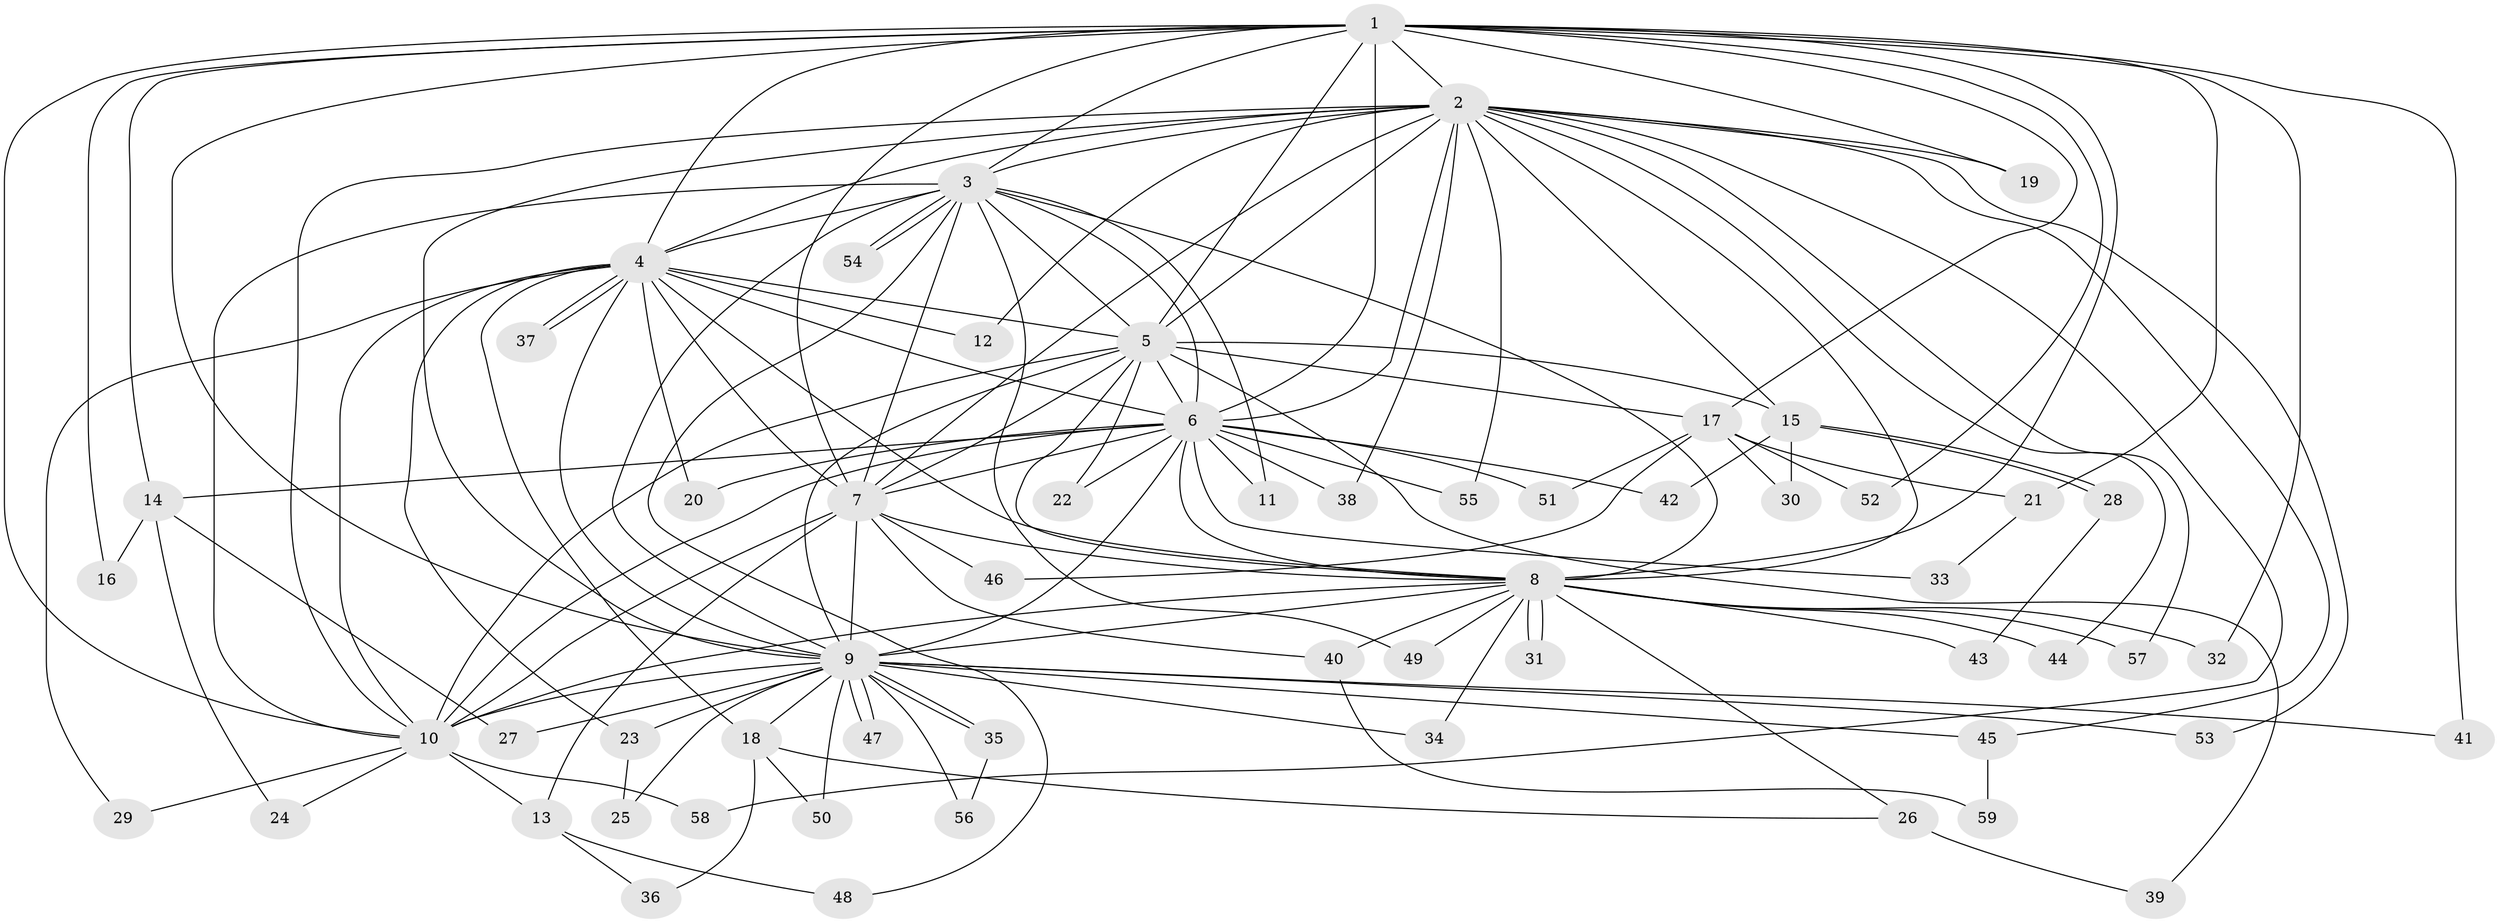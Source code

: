 // coarse degree distribution, {17: 0.022727272727272728, 16: 0.022727272727272728, 13: 0.022727272727272728, 11: 0.022727272727272728, 15: 0.045454545454545456, 10: 0.022727272727272728, 23: 0.022727272727272728, 2: 0.5681818181818182, 4: 0.045454545454545456, 5: 0.045454545454545456, 6: 0.022727272727272728, 3: 0.11363636363636363, 1: 0.022727272727272728}
// Generated by graph-tools (version 1.1) at 2025/51/02/27/25 19:51:52]
// undirected, 59 vertices, 143 edges
graph export_dot {
graph [start="1"]
  node [color=gray90,style=filled];
  1;
  2;
  3;
  4;
  5;
  6;
  7;
  8;
  9;
  10;
  11;
  12;
  13;
  14;
  15;
  16;
  17;
  18;
  19;
  20;
  21;
  22;
  23;
  24;
  25;
  26;
  27;
  28;
  29;
  30;
  31;
  32;
  33;
  34;
  35;
  36;
  37;
  38;
  39;
  40;
  41;
  42;
  43;
  44;
  45;
  46;
  47;
  48;
  49;
  50;
  51;
  52;
  53;
  54;
  55;
  56;
  57;
  58;
  59;
  1 -- 2;
  1 -- 3;
  1 -- 4;
  1 -- 5;
  1 -- 6;
  1 -- 7;
  1 -- 8;
  1 -- 9;
  1 -- 10;
  1 -- 14;
  1 -- 16;
  1 -- 17;
  1 -- 19;
  1 -- 21;
  1 -- 32;
  1 -- 41;
  1 -- 52;
  2 -- 3;
  2 -- 4;
  2 -- 5;
  2 -- 6;
  2 -- 7;
  2 -- 8;
  2 -- 9;
  2 -- 10;
  2 -- 12;
  2 -- 15;
  2 -- 19;
  2 -- 38;
  2 -- 44;
  2 -- 45;
  2 -- 53;
  2 -- 55;
  2 -- 57;
  2 -- 58;
  3 -- 4;
  3 -- 5;
  3 -- 6;
  3 -- 7;
  3 -- 8;
  3 -- 9;
  3 -- 10;
  3 -- 11;
  3 -- 48;
  3 -- 49;
  3 -- 54;
  3 -- 54;
  4 -- 5;
  4 -- 6;
  4 -- 7;
  4 -- 8;
  4 -- 9;
  4 -- 10;
  4 -- 12;
  4 -- 18;
  4 -- 20;
  4 -- 23;
  4 -- 29;
  4 -- 37;
  4 -- 37;
  5 -- 6;
  5 -- 7;
  5 -- 8;
  5 -- 9;
  5 -- 10;
  5 -- 15;
  5 -- 17;
  5 -- 22;
  5 -- 39;
  6 -- 7;
  6 -- 8;
  6 -- 9;
  6 -- 10;
  6 -- 11;
  6 -- 14;
  6 -- 20;
  6 -- 22;
  6 -- 33;
  6 -- 38;
  6 -- 42;
  6 -- 51;
  6 -- 55;
  7 -- 8;
  7 -- 9;
  7 -- 10;
  7 -- 13;
  7 -- 40;
  7 -- 46;
  8 -- 9;
  8 -- 10;
  8 -- 26;
  8 -- 31;
  8 -- 31;
  8 -- 32;
  8 -- 34;
  8 -- 40;
  8 -- 43;
  8 -- 44;
  8 -- 49;
  8 -- 57;
  9 -- 10;
  9 -- 18;
  9 -- 23;
  9 -- 25;
  9 -- 27;
  9 -- 34;
  9 -- 35;
  9 -- 35;
  9 -- 41;
  9 -- 45;
  9 -- 47;
  9 -- 47;
  9 -- 50;
  9 -- 53;
  9 -- 56;
  10 -- 13;
  10 -- 24;
  10 -- 29;
  10 -- 58;
  13 -- 36;
  13 -- 48;
  14 -- 16;
  14 -- 24;
  14 -- 27;
  15 -- 28;
  15 -- 28;
  15 -- 30;
  15 -- 42;
  17 -- 21;
  17 -- 30;
  17 -- 46;
  17 -- 51;
  17 -- 52;
  18 -- 26;
  18 -- 36;
  18 -- 50;
  21 -- 33;
  23 -- 25;
  26 -- 39;
  28 -- 43;
  35 -- 56;
  40 -- 59;
  45 -- 59;
}
